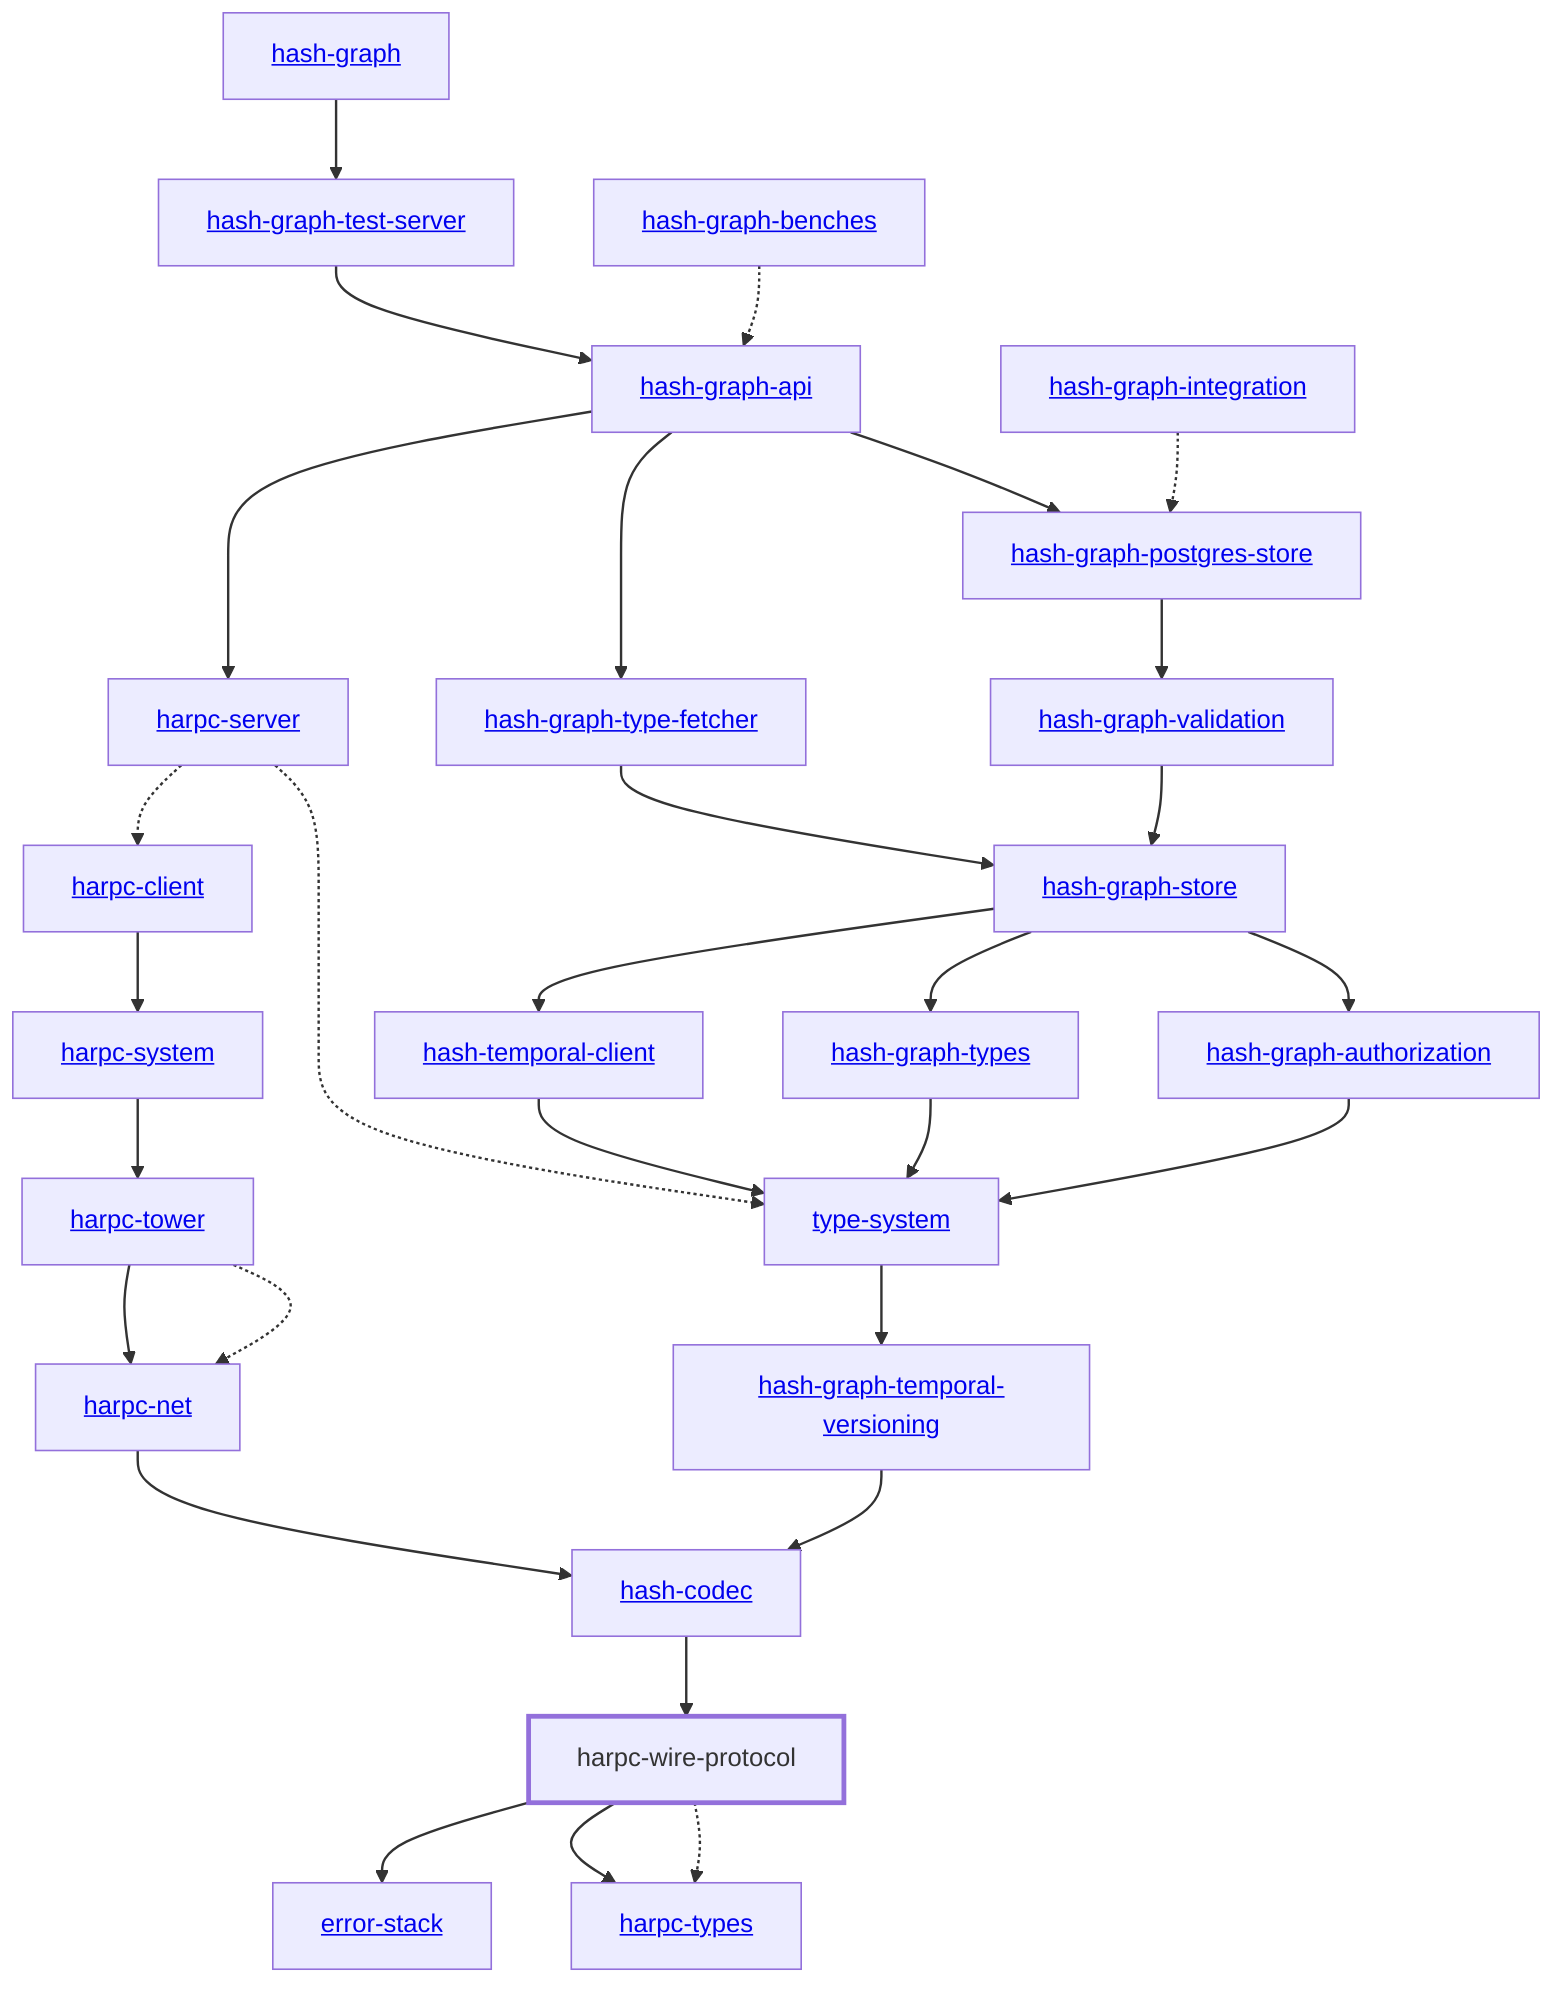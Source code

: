 graph TD
    linkStyle default stroke-width:1.5px
    classDef default stroke-width:1px
    classDef root stroke-width:3px
    classDef dev stroke-width:1px
    classDef build stroke-width:1px
    %% Legend
    %% --> : Normal dependency
    %% -.-> : Dev dependency
    %% ---> : Build dependency
    0[<a href="../hash_graph">hash-graph</a>]
    1[<a href="../type_system">type-system</a>]
    2[<a href="../hash_codec">hash-codec</a>]
    3[<a href="../hash_graph_api">hash-graph-api</a>]
    4[<a href="../hash_graph_authorization">hash-graph-authorization</a>]
    5[<a href="../hash_graph_postgres_store">hash-graph-postgres-store</a>]
    6[<a href="../hash_graph_store">hash-graph-store</a>]
    7[<a href="../hash_graph_temporal_versioning">hash-graph-temporal-versioning</a>]
    8[<a href="../hash_graph_test_server">hash-graph-test-server</a>]
    9[<a href="../hash_graph_type_fetcher">hash-graph-type-fetcher</a>]
    10[<a href="../hash_graph_types">hash-graph-types</a>]
    11[<a href="../hash_graph_validation">hash-graph-validation</a>]
    12[<a href="../harpc_client">harpc-client</a>]
    13[<a href="../harpc_net">harpc-net</a>]
    14[<a href="../harpc_server">harpc-server</a>]
    15[<a href="../harpc_system">harpc-system</a>]
    16[<a href="../harpc_tower">harpc-tower</a>]
    17[<a href="../harpc_types">harpc-types</a>]
    18[harpc-wire-protocol]
    class 18 root
    19[<a href="../hash_temporal_client">hash-temporal-client</a>]
    20[<a href="../error_stack">error-stack</a>]
    21[<a href="../hash_graph_benches">hash-graph-benches</a>]
    22[<a href="../hash_graph_integration">hash-graph-integration</a>]
    0 --> 8
    1 --> 7
    2 --> 18
    3 --> 5
    3 --> 9
    3 --> 14
    4 --> 1
    5 --> 11
    6 --> 4
    6 --> 10
    6 --> 19
    7 --> 2
    8 --> 3
    9 --> 6
    10 --> 1
    11 --> 6
    12 --> 15
    13 --> 2
    14 -.-> 1
    14 -.-> 12
    15 --> 16
    16 -.-> 13
    16 --> 13
    18 -.-> 17
    18 --> 17
    18 --> 20
    19 --> 1
    21 -.-> 3
    22 -.-> 5